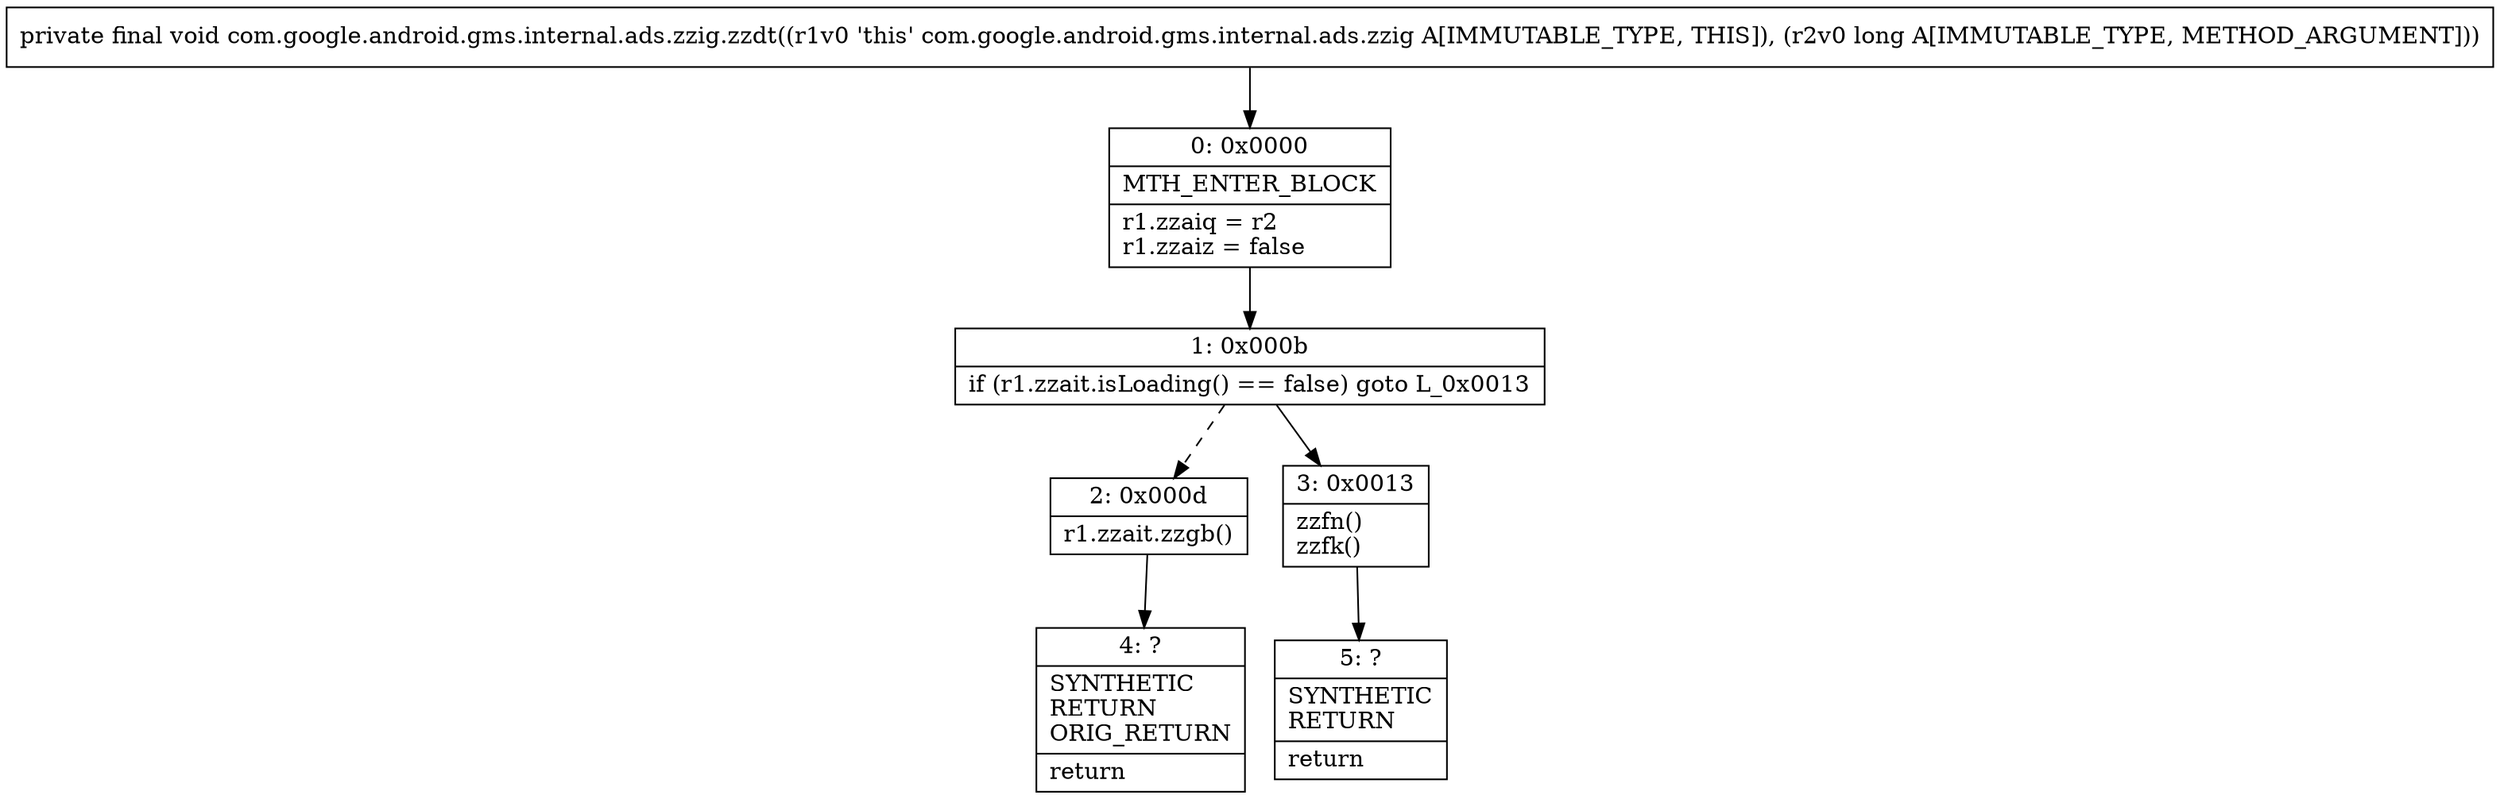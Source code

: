 digraph "CFG forcom.google.android.gms.internal.ads.zzig.zzdt(J)V" {
Node_0 [shape=record,label="{0\:\ 0x0000|MTH_ENTER_BLOCK\l|r1.zzaiq = r2\lr1.zzaiz = false\l}"];
Node_1 [shape=record,label="{1\:\ 0x000b|if (r1.zzait.isLoading() == false) goto L_0x0013\l}"];
Node_2 [shape=record,label="{2\:\ 0x000d|r1.zzait.zzgb()\l}"];
Node_3 [shape=record,label="{3\:\ 0x0013|zzfn()\lzzfk()\l}"];
Node_4 [shape=record,label="{4\:\ ?|SYNTHETIC\lRETURN\lORIG_RETURN\l|return\l}"];
Node_5 [shape=record,label="{5\:\ ?|SYNTHETIC\lRETURN\l|return\l}"];
MethodNode[shape=record,label="{private final void com.google.android.gms.internal.ads.zzig.zzdt((r1v0 'this' com.google.android.gms.internal.ads.zzig A[IMMUTABLE_TYPE, THIS]), (r2v0 long A[IMMUTABLE_TYPE, METHOD_ARGUMENT])) }"];
MethodNode -> Node_0;
Node_0 -> Node_1;
Node_1 -> Node_2[style=dashed];
Node_1 -> Node_3;
Node_2 -> Node_4;
Node_3 -> Node_5;
}

